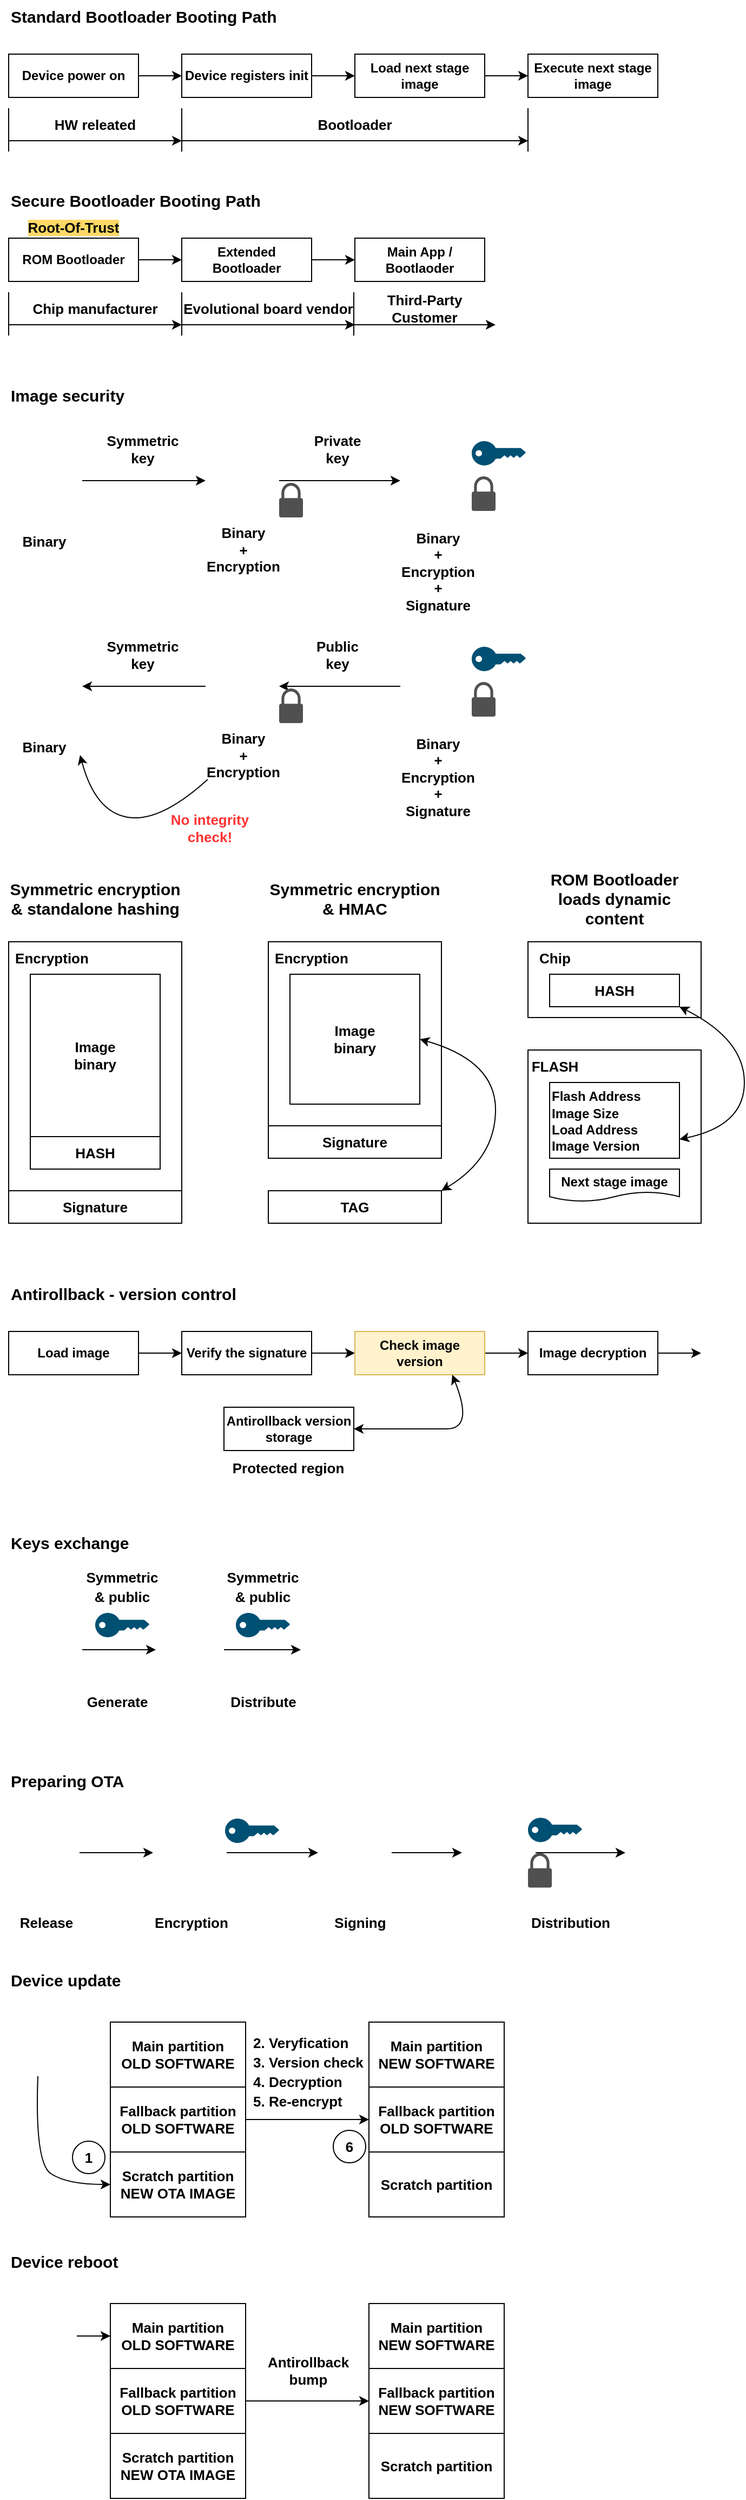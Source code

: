 <mxfile version="18.0.2" type="device"><diagram id="YSIJVKAD7gYGMuaM3SVP" name="Page-1"><mxGraphModel dx="1368" dy="773" grid="1" gridSize="10" guides="1" tooltips="1" connect="1" arrows="1" fold="1" page="1" pageScale="1" pageWidth="827" pageHeight="1169" math="0" shadow="0"><root><mxCell id="0"/><mxCell id="1" parent="0"/><mxCell id="O9xeJubvEOxVO4uhAvd--7" value="" style="edgeStyle=orthogonalEdgeStyle;rounded=0;orthogonalLoop=1;jettySize=auto;html=1;fontSize=15;" edge="1" parent="1" source="O9xeJubvEOxVO4uhAvd--1" target="O9xeJubvEOxVO4uhAvd--2"><mxGeometry relative="1" as="geometry"/></mxCell><mxCell id="O9xeJubvEOxVO4uhAvd--1" value="&lt;b&gt;Device power on&lt;/b&gt;" style="rounded=0;whiteSpace=wrap;html=1;" vertex="1" parent="1"><mxGeometry x="40" y="80" width="120" height="40" as="geometry"/></mxCell><mxCell id="O9xeJubvEOxVO4uhAvd--8" value="" style="edgeStyle=orthogonalEdgeStyle;rounded=0;orthogonalLoop=1;jettySize=auto;html=1;fontSize=15;" edge="1" parent="1" source="O9xeJubvEOxVO4uhAvd--2" target="O9xeJubvEOxVO4uhAvd--3"><mxGeometry relative="1" as="geometry"/></mxCell><mxCell id="O9xeJubvEOxVO4uhAvd--2" value="&lt;b&gt;Device registers init&lt;/b&gt;" style="rounded=0;whiteSpace=wrap;html=1;" vertex="1" parent="1"><mxGeometry x="200" y="80" width="120" height="40" as="geometry"/></mxCell><mxCell id="O9xeJubvEOxVO4uhAvd--10" value="" style="edgeStyle=orthogonalEdgeStyle;rounded=0;orthogonalLoop=1;jettySize=auto;html=1;fontSize=15;" edge="1" parent="1" source="O9xeJubvEOxVO4uhAvd--3" target="O9xeJubvEOxVO4uhAvd--4"><mxGeometry relative="1" as="geometry"/></mxCell><mxCell id="O9xeJubvEOxVO4uhAvd--3" value="&lt;b&gt;Load next stage image&lt;/b&gt;" style="rounded=0;whiteSpace=wrap;html=1;" vertex="1" parent="1"><mxGeometry x="360" y="80" width="120" height="40" as="geometry"/></mxCell><mxCell id="O9xeJubvEOxVO4uhAvd--4" value="&lt;b&gt;Execute next stage image&lt;/b&gt;" style="rounded=0;whiteSpace=wrap;html=1;" vertex="1" parent="1"><mxGeometry x="520" y="80" width="120" height="40" as="geometry"/></mxCell><mxCell id="O9xeJubvEOxVO4uhAvd--5" value="Standard Bootloader Booting Path" style="text;html=1;strokeColor=none;fillColor=none;align=left;verticalAlign=middle;whiteSpace=wrap;rounded=0;fontSize=15;fontStyle=1" vertex="1" parent="1"><mxGeometry x="40" y="30" width="260" height="30" as="geometry"/></mxCell><mxCell id="O9xeJubvEOxVO4uhAvd--11" value="" style="endArrow=none;html=1;rounded=0;fontSize=15;" edge="1" parent="1"><mxGeometry width="50" height="50" relative="1" as="geometry"><mxPoint x="40" y="170" as="sourcePoint"/><mxPoint x="40" y="130" as="targetPoint"/></mxGeometry></mxCell><mxCell id="O9xeJubvEOxVO4uhAvd--12" value="" style="endArrow=none;html=1;rounded=0;fontSize=15;" edge="1" parent="1"><mxGeometry width="50" height="50" relative="1" as="geometry"><mxPoint x="200" y="170" as="sourcePoint"/><mxPoint x="200" y="130" as="targetPoint"/></mxGeometry></mxCell><mxCell id="O9xeJubvEOxVO4uhAvd--13" value="" style="endArrow=none;html=1;rounded=0;fontSize=15;" edge="1" parent="1"><mxGeometry width="50" height="50" relative="1" as="geometry"><mxPoint x="520" y="170" as="sourcePoint"/><mxPoint x="520" y="130" as="targetPoint"/></mxGeometry></mxCell><mxCell id="O9xeJubvEOxVO4uhAvd--14" value="" style="endArrow=classic;html=1;rounded=0;fontSize=15;" edge="1" parent="1"><mxGeometry width="50" height="50" relative="1" as="geometry"><mxPoint x="40" y="160" as="sourcePoint"/><mxPoint x="200" y="160" as="targetPoint"/></mxGeometry></mxCell><mxCell id="O9xeJubvEOxVO4uhAvd--15" value="" style="endArrow=classic;html=1;rounded=0;fontSize=15;" edge="1" parent="1"><mxGeometry width="50" height="50" relative="1" as="geometry"><mxPoint x="200" y="160" as="sourcePoint"/><mxPoint x="520" y="160" as="targetPoint"/></mxGeometry></mxCell><mxCell id="O9xeJubvEOxVO4uhAvd--16" value="HW releated" style="text;html=1;strokeColor=none;fillColor=none;align=center;verticalAlign=middle;whiteSpace=wrap;rounded=0;fontSize=13;fontStyle=1" vertex="1" parent="1"><mxGeometry x="40" y="130" width="160" height="30" as="geometry"/></mxCell><mxCell id="O9xeJubvEOxVO4uhAvd--17" value="Bootloader" style="text;html=1;strokeColor=none;fillColor=none;align=center;verticalAlign=middle;whiteSpace=wrap;rounded=0;fontSize=13;fontStyle=1" vertex="1" parent="1"><mxGeometry x="200" y="130" width="320" height="30" as="geometry"/></mxCell><mxCell id="O9xeJubvEOxVO4uhAvd--18" value="" style="edgeStyle=orthogonalEdgeStyle;rounded=0;orthogonalLoop=1;jettySize=auto;html=1;fontSize=15;" edge="1" parent="1" source="O9xeJubvEOxVO4uhAvd--19" target="O9xeJubvEOxVO4uhAvd--21"><mxGeometry relative="1" as="geometry"/></mxCell><mxCell id="O9xeJubvEOxVO4uhAvd--19" value="&lt;b&gt;ROM Bootloader&lt;/b&gt;" style="rounded=0;whiteSpace=wrap;html=1;" vertex="1" parent="1"><mxGeometry x="40" y="250" width="120" height="40" as="geometry"/></mxCell><mxCell id="O9xeJubvEOxVO4uhAvd--20" value="" style="edgeStyle=orthogonalEdgeStyle;rounded=0;orthogonalLoop=1;jettySize=auto;html=1;fontSize=15;" edge="1" parent="1" source="O9xeJubvEOxVO4uhAvd--21" target="O9xeJubvEOxVO4uhAvd--23"><mxGeometry relative="1" as="geometry"/></mxCell><mxCell id="O9xeJubvEOxVO4uhAvd--21" value="&lt;b&gt;Extended Bootloader&lt;/b&gt;" style="rounded=0;whiteSpace=wrap;html=1;" vertex="1" parent="1"><mxGeometry x="200" y="250" width="120" height="40" as="geometry"/></mxCell><mxCell id="O9xeJubvEOxVO4uhAvd--23" value="&lt;b&gt;Main App / Bootlaoder&lt;/b&gt;" style="rounded=0;whiteSpace=wrap;html=1;" vertex="1" parent="1"><mxGeometry x="360" y="250" width="120" height="40" as="geometry"/></mxCell><mxCell id="O9xeJubvEOxVO4uhAvd--25" value="Secure Bootloader Booting Path" style="text;html=1;strokeColor=none;fillColor=none;align=left;verticalAlign=middle;whiteSpace=wrap;rounded=0;fontSize=15;fontStyle=1" vertex="1" parent="1"><mxGeometry x="40" y="200" width="260" height="30" as="geometry"/></mxCell><mxCell id="O9xeJubvEOxVO4uhAvd--26" value="" style="endArrow=none;html=1;rounded=0;fontSize=15;" edge="1" parent="1"><mxGeometry width="50" height="50" relative="1" as="geometry"><mxPoint x="40" y="340" as="sourcePoint"/><mxPoint x="40" y="300" as="targetPoint"/></mxGeometry></mxCell><mxCell id="O9xeJubvEOxVO4uhAvd--27" value="" style="endArrow=none;html=1;rounded=0;fontSize=15;" edge="1" parent="1"><mxGeometry width="50" height="50" relative="1" as="geometry"><mxPoint x="200" y="340" as="sourcePoint"/><mxPoint x="200" y="300" as="targetPoint"/></mxGeometry></mxCell><mxCell id="O9xeJubvEOxVO4uhAvd--28" value="" style="endArrow=none;html=1;rounded=0;fontSize=15;" edge="1" parent="1"><mxGeometry width="50" height="50" relative="1" as="geometry"><mxPoint x="359" y="340" as="sourcePoint"/><mxPoint x="359" y="300" as="targetPoint"/></mxGeometry></mxCell><mxCell id="O9xeJubvEOxVO4uhAvd--29" value="" style="endArrow=classic;html=1;rounded=0;fontSize=15;" edge="1" parent="1"><mxGeometry width="50" height="50" relative="1" as="geometry"><mxPoint x="40" y="330" as="sourcePoint"/><mxPoint x="200" y="330" as="targetPoint"/></mxGeometry></mxCell><mxCell id="O9xeJubvEOxVO4uhAvd--30" value="" style="endArrow=classic;html=1;rounded=0;fontSize=15;entryX=1;entryY=1;entryDx=0;entryDy=0;" edge="1" parent="1" target="O9xeJubvEOxVO4uhAvd--32"><mxGeometry width="50" height="50" relative="1" as="geometry"><mxPoint x="200" y="330" as="sourcePoint"/><mxPoint x="520" y="330" as="targetPoint"/></mxGeometry></mxCell><mxCell id="O9xeJubvEOxVO4uhAvd--31" value="Chip manufacturer" style="text;html=1;strokeColor=none;fillColor=none;align=center;verticalAlign=middle;whiteSpace=wrap;rounded=0;fontSize=13;fontStyle=1" vertex="1" parent="1"><mxGeometry x="40" y="300" width="160" height="30" as="geometry"/></mxCell><mxCell id="O9xeJubvEOxVO4uhAvd--32" value="Evolutional board vendor" style="text;html=1;strokeColor=none;fillColor=none;align=center;verticalAlign=middle;whiteSpace=wrap;rounded=0;fontSize=13;fontStyle=1" vertex="1" parent="1"><mxGeometry x="200" y="300" width="160" height="30" as="geometry"/></mxCell><mxCell id="O9xeJubvEOxVO4uhAvd--34" value="" style="endArrow=none;html=1;rounded=0;fontSize=15;" edge="1" parent="1"><mxGeometry width="50" height="50" relative="1" as="geometry"><mxPoint x="359" y="340" as="sourcePoint"/><mxPoint x="359" y="300" as="targetPoint"/></mxGeometry></mxCell><mxCell id="O9xeJubvEOxVO4uhAvd--36" value="" style="endArrow=classic;html=1;rounded=0;fontSize=15;entryX=1;entryY=1;entryDx=0;entryDy=0;" edge="1" parent="1" target="O9xeJubvEOxVO4uhAvd--37"><mxGeometry width="50" height="50" relative="1" as="geometry"><mxPoint x="359" y="330" as="sourcePoint"/><mxPoint x="679" y="330" as="targetPoint"/></mxGeometry></mxCell><mxCell id="O9xeJubvEOxVO4uhAvd--37" value="Third-Party Customer" style="text;html=1;strokeColor=none;fillColor=none;align=center;verticalAlign=middle;whiteSpace=wrap;rounded=0;fontSize=13;fontStyle=1" vertex="1" parent="1"><mxGeometry x="359" y="300" width="131" height="30" as="geometry"/></mxCell><mxCell id="O9xeJubvEOxVO4uhAvd--38" value="&lt;span style=&quot;background-color: rgb(255, 217, 102);&quot;&gt;Root-Of-Trust&lt;/span&gt;" style="text;html=1;strokeColor=none;fillColor=none;align=center;verticalAlign=middle;whiteSpace=wrap;rounded=0;fontSize=13;fontStyle=1" vertex="1" parent="1"><mxGeometry x="40" y="230" width="120" height="20" as="geometry"/></mxCell><mxCell id="O9xeJubvEOxVO4uhAvd--43" value="" style="edgeStyle=orthogonalEdgeStyle;rounded=0;orthogonalLoop=1;jettySize=auto;html=1;fontSize=13;fontColor=#FFD966;" edge="1" parent="1" source="O9xeJubvEOxVO4uhAvd--39" target="O9xeJubvEOxVO4uhAvd--41"><mxGeometry relative="1" as="geometry"/></mxCell><mxCell id="O9xeJubvEOxVO4uhAvd--39" value="" style="shape=image;html=1;verticalAlign=top;verticalLabelPosition=bottom;labelBackgroundColor=#ffffff;imageAspect=0;aspect=fixed;image=https://cdn1.iconfinder.com/data/icons/bootstrap-vol-2/16/file-earmark-binary-128.png;fontSize=13;fontColor=#FFD966;" vertex="1" parent="1"><mxGeometry x="40" y="440" width="68" height="68" as="geometry"/></mxCell><mxCell id="O9xeJubvEOxVO4uhAvd--40" value="Image security" style="text;html=1;strokeColor=none;fillColor=none;align=left;verticalAlign=middle;whiteSpace=wrap;rounded=0;fontSize=15;fontStyle=1" vertex="1" parent="1"><mxGeometry x="40" y="380" width="260" height="30" as="geometry"/></mxCell><mxCell id="O9xeJubvEOxVO4uhAvd--44" value="" style="edgeStyle=orthogonalEdgeStyle;rounded=0;orthogonalLoop=1;jettySize=auto;html=1;fontSize=13;fontColor=#FFD966;" edge="1" parent="1" source="O9xeJubvEOxVO4uhAvd--41" target="O9xeJubvEOxVO4uhAvd--42"><mxGeometry relative="1" as="geometry"/></mxCell><mxCell id="O9xeJubvEOxVO4uhAvd--41" value="" style="shape=image;html=1;verticalAlign=top;verticalLabelPosition=bottom;labelBackgroundColor=#ffffff;imageAspect=0;aspect=fixed;image=https://cdn1.iconfinder.com/data/icons/bootstrap-vol-2/16/file-earmark-binary-128.png;fontSize=13;fontColor=#FFD966;" vertex="1" parent="1"><mxGeometry x="222" y="440" width="68" height="68" as="geometry"/></mxCell><mxCell id="O9xeJubvEOxVO4uhAvd--42" value="" style="shape=image;html=1;verticalAlign=top;verticalLabelPosition=bottom;labelBackgroundColor=#ffffff;imageAspect=0;aspect=fixed;image=https://cdn1.iconfinder.com/data/icons/bootstrap-vol-2/16/file-earmark-binary-128.png;fontSize=13;fontColor=#FFD966;" vertex="1" parent="1"><mxGeometry x="402" y="440" width="68" height="68" as="geometry"/></mxCell><mxCell id="O9xeJubvEOxVO4uhAvd--45" value="Symmetric&lt;br&gt;key" style="text;html=1;strokeColor=none;fillColor=none;align=center;verticalAlign=middle;whiteSpace=wrap;rounded=0;fontSize=13;fontStyle=1" vertex="1" parent="1"><mxGeometry x="108" y="430" width="112" height="30" as="geometry"/></mxCell><mxCell id="O9xeJubvEOxVO4uhAvd--46" value="Private&lt;br&gt;key" style="text;html=1;strokeColor=none;fillColor=none;align=center;verticalAlign=middle;whiteSpace=wrap;rounded=0;fontSize=13;fontStyle=1" vertex="1" parent="1"><mxGeometry x="288" y="430" width="112" height="30" as="geometry"/></mxCell><mxCell id="O9xeJubvEOxVO4uhAvd--47" value="" style="sketch=0;pointerEvents=1;shadow=0;dashed=0;html=1;strokeColor=none;fillColor=#505050;labelPosition=center;verticalLabelPosition=bottom;verticalAlign=top;outlineConnect=0;align=center;shape=mxgraph.office.security.lock_protected;labelBackgroundColor=#FFD966;fontSize=13;fontColor=#FFD966;" vertex="1" parent="1"><mxGeometry x="290" y="476" width="22" height="32" as="geometry"/></mxCell><mxCell id="O9xeJubvEOxVO4uhAvd--48" value="" style="points=[[0,0.5,0],[0.24,0,0],[0.5,0.28,0],[0.995,0.475,0],[0.5,0.72,0],[0.24,1,0]];verticalLabelPosition=bottom;sketch=0;html=1;verticalAlign=top;aspect=fixed;align=center;pointerEvents=1;shape=mxgraph.cisco19.key;fillColor=#005073;strokeColor=none;labelBackgroundColor=#FFD966;fontSize=13;fontColor=#FFD966;" vertex="1" parent="1"><mxGeometry x="468" y="437.5" width="50" height="22.5" as="geometry"/></mxCell><mxCell id="O9xeJubvEOxVO4uhAvd--49" value="" style="sketch=0;pointerEvents=1;shadow=0;dashed=0;html=1;strokeColor=none;fillColor=#505050;labelPosition=center;verticalLabelPosition=bottom;verticalAlign=top;outlineConnect=0;align=center;shape=mxgraph.office.security.lock_protected;labelBackgroundColor=#FFD966;fontSize=13;fontColor=#FFD966;" vertex="1" parent="1"><mxGeometry x="468" y="470" width="22" height="32" as="geometry"/></mxCell><mxCell id="O9xeJubvEOxVO4uhAvd--50" value="Binary" style="text;html=1;strokeColor=none;fillColor=none;align=center;verticalAlign=middle;whiteSpace=wrap;rounded=0;fontSize=13;fontStyle=1" vertex="1" parent="1"><mxGeometry x="40" y="515" width="66" height="30" as="geometry"/></mxCell><mxCell id="O9xeJubvEOxVO4uhAvd--51" value="Binary&lt;br&gt;+&lt;br&gt;Encryption" style="text;html=1;strokeColor=none;fillColor=none;align=center;verticalAlign=middle;whiteSpace=wrap;rounded=0;fontSize=13;fontStyle=1" vertex="1" parent="1"><mxGeometry x="224" y="515" width="66" height="45" as="geometry"/></mxCell><mxCell id="O9xeJubvEOxVO4uhAvd--52" value="Binary&lt;br&gt;+&lt;br&gt;Encryption&lt;br&gt;+&lt;br&gt;Signature" style="text;html=1;strokeColor=none;fillColor=none;align=center;verticalAlign=middle;whiteSpace=wrap;rounded=0;fontSize=13;fontStyle=1" vertex="1" parent="1"><mxGeometry x="404" y="515" width="66" height="85.5" as="geometry"/></mxCell><mxCell id="O9xeJubvEOxVO4uhAvd--54" value="" style="shape=image;html=1;verticalAlign=top;verticalLabelPosition=bottom;labelBackgroundColor=#ffffff;imageAspect=0;aspect=fixed;image=https://cdn1.iconfinder.com/data/icons/bootstrap-vol-2/16/file-earmark-binary-128.png;fontSize=13;fontColor=#FFD966;" vertex="1" parent="1"><mxGeometry x="40" y="630" width="68" height="68" as="geometry"/></mxCell><mxCell id="O9xeJubvEOxVO4uhAvd--68" style="edgeStyle=orthogonalEdgeStyle;rounded=0;orthogonalLoop=1;jettySize=auto;html=1;fontSize=13;fontColor=#FFD966;" edge="1" parent="1" source="O9xeJubvEOxVO4uhAvd--56" target="O9xeJubvEOxVO4uhAvd--54"><mxGeometry relative="1" as="geometry"/></mxCell><mxCell id="O9xeJubvEOxVO4uhAvd--56" value="" style="shape=image;html=1;verticalAlign=top;verticalLabelPosition=bottom;labelBackgroundColor=#ffffff;imageAspect=0;aspect=fixed;image=https://cdn1.iconfinder.com/data/icons/bootstrap-vol-2/16/file-earmark-binary-128.png;fontSize=13;fontColor=#FFD966;" vertex="1" parent="1"><mxGeometry x="222" y="630" width="68" height="68" as="geometry"/></mxCell><mxCell id="O9xeJubvEOxVO4uhAvd--69" style="edgeStyle=orthogonalEdgeStyle;rounded=0;orthogonalLoop=1;jettySize=auto;html=1;fontSize=13;fontColor=#FFD966;" edge="1" parent="1" source="O9xeJubvEOxVO4uhAvd--57" target="O9xeJubvEOxVO4uhAvd--56"><mxGeometry relative="1" as="geometry"/></mxCell><mxCell id="O9xeJubvEOxVO4uhAvd--57" value="" style="shape=image;html=1;verticalAlign=top;verticalLabelPosition=bottom;labelBackgroundColor=#ffffff;imageAspect=0;aspect=fixed;image=https://cdn1.iconfinder.com/data/icons/bootstrap-vol-2/16/file-earmark-binary-128.png;fontSize=13;fontColor=#FFD966;" vertex="1" parent="1"><mxGeometry x="402" y="630" width="68" height="68" as="geometry"/></mxCell><mxCell id="O9xeJubvEOxVO4uhAvd--58" value="Symmetric&lt;br&gt;key" style="text;html=1;strokeColor=none;fillColor=none;align=center;verticalAlign=middle;whiteSpace=wrap;rounded=0;fontSize=13;fontStyle=1" vertex="1" parent="1"><mxGeometry x="108" y="620" width="112" height="30" as="geometry"/></mxCell><mxCell id="O9xeJubvEOxVO4uhAvd--59" value="Public&lt;br&gt;key" style="text;html=1;strokeColor=none;fillColor=none;align=center;verticalAlign=middle;whiteSpace=wrap;rounded=0;fontSize=13;fontStyle=1" vertex="1" parent="1"><mxGeometry x="288" y="620" width="112" height="30" as="geometry"/></mxCell><mxCell id="O9xeJubvEOxVO4uhAvd--60" value="" style="sketch=0;pointerEvents=1;shadow=0;dashed=0;html=1;strokeColor=none;fillColor=#505050;labelPosition=center;verticalLabelPosition=bottom;verticalAlign=top;outlineConnect=0;align=center;shape=mxgraph.office.security.lock_protected;labelBackgroundColor=#FFD966;fontSize=13;fontColor=#FFD966;" vertex="1" parent="1"><mxGeometry x="290" y="666" width="22" height="32" as="geometry"/></mxCell><mxCell id="O9xeJubvEOxVO4uhAvd--61" value="" style="points=[[0,0.5,0],[0.24,0,0],[0.5,0.28,0],[0.995,0.475,0],[0.5,0.72,0],[0.24,1,0]];verticalLabelPosition=bottom;sketch=0;html=1;verticalAlign=top;aspect=fixed;align=center;pointerEvents=1;shape=mxgraph.cisco19.key;fillColor=#005073;strokeColor=none;labelBackgroundColor=#FFD966;fontSize=13;fontColor=#FFD966;" vertex="1" parent="1"><mxGeometry x="468" y="627.5" width="50" height="22.5" as="geometry"/></mxCell><mxCell id="O9xeJubvEOxVO4uhAvd--62" value="" style="sketch=0;pointerEvents=1;shadow=0;dashed=0;html=1;strokeColor=none;fillColor=#505050;labelPosition=center;verticalLabelPosition=bottom;verticalAlign=top;outlineConnect=0;align=center;shape=mxgraph.office.security.lock_protected;labelBackgroundColor=#FFD966;fontSize=13;fontColor=#FFD966;" vertex="1" parent="1"><mxGeometry x="468" y="660" width="22" height="32" as="geometry"/></mxCell><mxCell id="O9xeJubvEOxVO4uhAvd--63" value="Binary" style="text;html=1;strokeColor=none;fillColor=none;align=center;verticalAlign=middle;whiteSpace=wrap;rounded=0;fontSize=13;fontStyle=1" vertex="1" parent="1"><mxGeometry x="40" y="705" width="66" height="30" as="geometry"/></mxCell><mxCell id="O9xeJubvEOxVO4uhAvd--64" value="Binary&lt;br&gt;+&lt;br&gt;Encryption" style="text;html=1;strokeColor=none;fillColor=none;align=center;verticalAlign=middle;whiteSpace=wrap;rounded=0;fontSize=13;fontStyle=1" vertex="1" parent="1"><mxGeometry x="224" y="705" width="66" height="45" as="geometry"/></mxCell><mxCell id="O9xeJubvEOxVO4uhAvd--65" value="Binary&lt;br&gt;+&lt;br&gt;Encryption&lt;br&gt;+&lt;br&gt;Signature" style="text;html=1;strokeColor=none;fillColor=none;align=center;verticalAlign=middle;whiteSpace=wrap;rounded=0;fontSize=13;fontStyle=1" vertex="1" parent="1"><mxGeometry x="404" y="705" width="66" height="85.5" as="geometry"/></mxCell><mxCell id="O9xeJubvEOxVO4uhAvd--72" value="" style="curved=1;endArrow=classic;html=1;rounded=0;fontSize=13;fontColor=#FFD966;entryX=1;entryY=0.75;entryDx=0;entryDy=0;exitX=0;exitY=1;exitDx=0;exitDy=0;" edge="1" parent="1" source="O9xeJubvEOxVO4uhAvd--64" target="O9xeJubvEOxVO4uhAvd--63"><mxGeometry width="50" height="50" relative="1" as="geometry"><mxPoint x="210" y="840" as="sourcePoint"/><mxPoint x="260" y="790" as="targetPoint"/><Array as="points"><mxPoint x="180" y="790"/><mxPoint x="120" y="780"/></Array></mxGeometry></mxCell><mxCell id="O9xeJubvEOxVO4uhAvd--73" value="&lt;font color=&quot;#ff3333&quot;&gt;No integrity check!&lt;/font&gt;" style="text;html=1;strokeColor=none;fillColor=none;align=center;verticalAlign=middle;whiteSpace=wrap;rounded=0;fontSize=13;fontStyle=1" vertex="1" parent="1"><mxGeometry x="170" y="780" width="112" height="30" as="geometry"/></mxCell><mxCell id="O9xeJubvEOxVO4uhAvd--76" value="" style="rounded=0;whiteSpace=wrap;html=1;labelBackgroundColor=#FFFFFF;fontSize=13;fontColor=#000000;fontStyle=1" vertex="1" parent="1"><mxGeometry x="40" y="900" width="160" height="230" as="geometry"/></mxCell><mxCell id="O9xeJubvEOxVO4uhAvd--77" value="Image&lt;br&gt;binary" style="rounded=0;whiteSpace=wrap;html=1;labelBackgroundColor=#FFFFFF;fontSize=13;fontColor=#000000;fontStyle=1" vertex="1" parent="1"><mxGeometry x="60" y="930" width="120" height="150" as="geometry"/></mxCell><mxCell id="O9xeJubvEOxVO4uhAvd--78" value="&lt;font&gt;HASH&lt;/font&gt;" style="rounded=0;whiteSpace=wrap;html=1;labelBackgroundColor=#FFFFFF;fontSize=13;fontColor=#000000;fontStyle=1" vertex="1" parent="1"><mxGeometry x="60" y="1080" width="120" height="30" as="geometry"/></mxCell><mxCell id="O9xeJubvEOxVO4uhAvd--79" value="&lt;font&gt;Signature&lt;/font&gt;" style="rounded=0;whiteSpace=wrap;html=1;labelBackgroundColor=#FFFFFF;fontSize=13;fontColor=#000000;fontStyle=1" vertex="1" parent="1"><mxGeometry x="40" y="1130" width="160" height="30" as="geometry"/></mxCell><mxCell id="O9xeJubvEOxVO4uhAvd--80" value="Encryption" style="text;html=1;strokeColor=none;fillColor=none;align=center;verticalAlign=middle;whiteSpace=wrap;rounded=0;labelBackgroundColor=#FFFFFF;fontSize=13;fontColor=#000000;fontStyle=1" vertex="1" parent="1"><mxGeometry x="40" y="900" width="80" height="30" as="geometry"/></mxCell><mxCell id="O9xeJubvEOxVO4uhAvd--81" value="Symmetric encryption &amp;amp; standalone hashing" style="text;html=1;strokeColor=none;fillColor=none;align=center;verticalAlign=middle;whiteSpace=wrap;rounded=0;fontSize=15;fontStyle=1" vertex="1" parent="1"><mxGeometry x="40" y="830" width="160" height="60" as="geometry"/></mxCell><mxCell id="O9xeJubvEOxVO4uhAvd--82" value="" style="rounded=0;whiteSpace=wrap;html=1;labelBackgroundColor=#FFFFFF;fontSize=13;fontColor=#000000;fontStyle=1" vertex="1" parent="1"><mxGeometry x="280" y="900" width="160" height="170" as="geometry"/></mxCell><mxCell id="O9xeJubvEOxVO4uhAvd--83" value="Image&lt;br&gt;binary" style="rounded=0;whiteSpace=wrap;html=1;labelBackgroundColor=#FFFFFF;fontSize=13;fontColor=#000000;fontStyle=1" vertex="1" parent="1"><mxGeometry x="300" y="930" width="120" height="120" as="geometry"/></mxCell><mxCell id="O9xeJubvEOxVO4uhAvd--85" value="&lt;font&gt;Signature&lt;/font&gt;" style="rounded=0;whiteSpace=wrap;html=1;labelBackgroundColor=#FFFFFF;fontSize=13;fontColor=#000000;fontStyle=1" vertex="1" parent="1"><mxGeometry x="280" y="1070" width="160" height="30" as="geometry"/></mxCell><mxCell id="O9xeJubvEOxVO4uhAvd--86" value="Encryption" style="text;html=1;strokeColor=none;fillColor=none;align=center;verticalAlign=middle;whiteSpace=wrap;rounded=0;labelBackgroundColor=#FFFFFF;fontSize=13;fontColor=#000000;fontStyle=1" vertex="1" parent="1"><mxGeometry x="280" y="900" width="80" height="30" as="geometry"/></mxCell><mxCell id="O9xeJubvEOxVO4uhAvd--87" value="Symmetric encryption &amp;amp; HMAC" style="text;html=1;strokeColor=none;fillColor=none;align=center;verticalAlign=middle;whiteSpace=wrap;rounded=0;fontSize=15;fontStyle=1" vertex="1" parent="1"><mxGeometry x="280" y="830" width="160" height="60" as="geometry"/></mxCell><mxCell id="O9xeJubvEOxVO4uhAvd--88" value="&lt;font&gt;TAG&lt;/font&gt;" style="rounded=0;whiteSpace=wrap;html=1;labelBackgroundColor=#FFFFFF;fontSize=13;fontColor=#000000;fontStyle=1" vertex="1" parent="1"><mxGeometry x="280" y="1130" width="160" height="30" as="geometry"/></mxCell><mxCell id="O9xeJubvEOxVO4uhAvd--89" value="" style="curved=1;endArrow=classic;html=1;rounded=0;fontSize=13;fontColor=#000000;exitX=1;exitY=0.5;exitDx=0;exitDy=0;startArrow=classic;startFill=1;entryX=1;entryY=0;entryDx=0;entryDy=0;" edge="1" parent="1" source="O9xeJubvEOxVO4uhAvd--83" target="O9xeJubvEOxVO4uhAvd--88"><mxGeometry width="50" height="50" relative="1" as="geometry"><mxPoint x="460" y="1100" as="sourcePoint"/><mxPoint x="440" y="1120" as="targetPoint"/><Array as="points"><mxPoint x="490" y="1010"/><mxPoint x="490" y="1100"/></Array></mxGeometry></mxCell><mxCell id="O9xeJubvEOxVO4uhAvd--90" value="" style="rounded=0;whiteSpace=wrap;html=1;labelBackgroundColor=#FFFFFF;fontSize=13;fontColor=#000000;fontStyle=1" vertex="1" parent="1"><mxGeometry x="520" y="900" width="160" height="70" as="geometry"/></mxCell><mxCell id="O9xeJubvEOxVO4uhAvd--91" value="HASH" style="rounded=0;whiteSpace=wrap;html=1;labelBackgroundColor=#FFFFFF;fontSize=13;fontColor=#000000;fontStyle=1" vertex="1" parent="1"><mxGeometry x="540" y="930" width="120" height="30" as="geometry"/></mxCell><mxCell id="O9xeJubvEOxVO4uhAvd--92" value="" style="rounded=0;whiteSpace=wrap;html=1;labelBackgroundColor=#FFFFFF;fontSize=13;fontColor=#000000;fontStyle=1" vertex="1" parent="1"><mxGeometry x="520" y="1000" width="160" height="160" as="geometry"/></mxCell><mxCell id="O9xeJubvEOxVO4uhAvd--93" value="Chip" style="text;html=1;strokeColor=none;fillColor=none;align=center;verticalAlign=middle;whiteSpace=wrap;rounded=0;labelBackgroundColor=#FFFFFF;fontSize=13;fontColor=#000000;fontStyle=1" vertex="1" parent="1"><mxGeometry x="520" y="900" width="50" height="30" as="geometry"/></mxCell><mxCell id="O9xeJubvEOxVO4uhAvd--94" value="ROM Bootloader loads dynamic content" style="text;html=1;strokeColor=none;fillColor=none;align=center;verticalAlign=middle;whiteSpace=wrap;rounded=0;fontSize=15;fontStyle=1" vertex="1" parent="1"><mxGeometry x="520" y="830" width="160" height="60" as="geometry"/></mxCell><mxCell id="O9xeJubvEOxVO4uhAvd--95" value="&lt;font style=&quot;font-size: 12px;&quot;&gt;Flash Address&lt;br&gt;Image Size&lt;br&gt;Load Address&lt;br&gt;&lt;/font&gt;&lt;div style=&quot;font-size: 12px;&quot;&gt;&lt;font style=&quot;font-size: 12px;&quot;&gt;Image Version&lt;/font&gt;&lt;/div&gt;" style="rounded=0;whiteSpace=wrap;html=1;labelBackgroundColor=#FFFFFF;fontSize=13;fontColor=#000000;fontStyle=1;align=left;" vertex="1" parent="1"><mxGeometry x="540" y="1030" width="120" height="70" as="geometry"/></mxCell><mxCell id="O9xeJubvEOxVO4uhAvd--96" value="" style="curved=1;endArrow=classic;html=1;rounded=0;fontSize=13;fontColor=#000000;exitX=1;exitY=1;exitDx=0;exitDy=0;startArrow=classic;startFill=1;entryX=1;entryY=0.75;entryDx=0;entryDy=0;" edge="1" parent="1" source="O9xeJubvEOxVO4uhAvd--91" target="O9xeJubvEOxVO4uhAvd--95"><mxGeometry width="50" height="50" relative="1" as="geometry"><mxPoint x="700" y="1100" as="sourcePoint"/><mxPoint x="680" y="1120" as="targetPoint"/><Array as="points"><mxPoint x="720" y="990"/><mxPoint x="720" y="1070"/></Array></mxGeometry></mxCell><mxCell id="O9xeJubvEOxVO4uhAvd--97" value="FLASH" style="text;html=1;strokeColor=none;fillColor=none;align=center;verticalAlign=middle;whiteSpace=wrap;rounded=0;labelBackgroundColor=#FFFFFF;fontSize=13;fontColor=#000000;fontStyle=1" vertex="1" parent="1"><mxGeometry x="520" y="1000" width="50" height="30" as="geometry"/></mxCell><mxCell id="O9xeJubvEOxVO4uhAvd--98" value="&lt;b&gt;&lt;font style=&quot;font-size: 12px;&quot;&gt;Next stage image&lt;/font&gt;&lt;/b&gt;" style="shape=document;whiteSpace=wrap;html=1;boundedLbl=1;labelBackgroundColor=#FFFFFF;fontSize=13;fontColor=#000000;" vertex="1" parent="1"><mxGeometry x="540" y="1110" width="120" height="30" as="geometry"/></mxCell><mxCell id="O9xeJubvEOxVO4uhAvd--99" value="" style="edgeStyle=orthogonalEdgeStyle;rounded=0;orthogonalLoop=1;jettySize=auto;html=1;fontSize=15;" edge="1" parent="1" source="O9xeJubvEOxVO4uhAvd--100" target="O9xeJubvEOxVO4uhAvd--102"><mxGeometry relative="1" as="geometry"/></mxCell><mxCell id="O9xeJubvEOxVO4uhAvd--100" value="&lt;b&gt;Load image&lt;/b&gt;" style="rounded=0;whiteSpace=wrap;html=1;" vertex="1" parent="1"><mxGeometry x="40" y="1260" width="120" height="40" as="geometry"/></mxCell><mxCell id="O9xeJubvEOxVO4uhAvd--101" value="" style="edgeStyle=orthogonalEdgeStyle;rounded=0;orthogonalLoop=1;jettySize=auto;html=1;fontSize=15;" edge="1" parent="1" source="O9xeJubvEOxVO4uhAvd--102" target="O9xeJubvEOxVO4uhAvd--104"><mxGeometry relative="1" as="geometry"/></mxCell><mxCell id="O9xeJubvEOxVO4uhAvd--102" value="&lt;b&gt;Verify the signature&lt;/b&gt;" style="rounded=0;whiteSpace=wrap;html=1;" vertex="1" parent="1"><mxGeometry x="200" y="1260" width="120" height="40" as="geometry"/></mxCell><mxCell id="O9xeJubvEOxVO4uhAvd--103" value="" style="edgeStyle=orthogonalEdgeStyle;rounded=0;orthogonalLoop=1;jettySize=auto;html=1;fontSize=15;" edge="1" parent="1" source="O9xeJubvEOxVO4uhAvd--104" target="O9xeJubvEOxVO4uhAvd--105"><mxGeometry relative="1" as="geometry"/></mxCell><mxCell id="O9xeJubvEOxVO4uhAvd--104" value="&lt;b&gt;Check image version&lt;/b&gt;" style="rounded=0;whiteSpace=wrap;html=1;fillColor=#fff2cc;strokeColor=#d6b656;" vertex="1" parent="1"><mxGeometry x="360" y="1260" width="120" height="40" as="geometry"/></mxCell><mxCell id="O9xeJubvEOxVO4uhAvd--114" style="edgeStyle=orthogonalEdgeStyle;rounded=0;orthogonalLoop=1;jettySize=auto;html=1;fontSize=12;fontColor=#000000;startArrow=none;startFill=0;" edge="1" parent="1" source="O9xeJubvEOxVO4uhAvd--105"><mxGeometry relative="1" as="geometry"><mxPoint x="680" y="1280" as="targetPoint"/></mxGeometry></mxCell><mxCell id="O9xeJubvEOxVO4uhAvd--105" value="&lt;b&gt;Image decryption&lt;/b&gt;" style="rounded=0;whiteSpace=wrap;html=1;" vertex="1" parent="1"><mxGeometry x="520" y="1260" width="120" height="40" as="geometry"/></mxCell><mxCell id="O9xeJubvEOxVO4uhAvd--106" value="Antirollback - version control" style="text;html=1;strokeColor=none;fillColor=none;align=left;verticalAlign=middle;whiteSpace=wrap;rounded=0;fontSize=15;fontStyle=1" vertex="1" parent="1"><mxGeometry x="40" y="1210" width="260" height="30" as="geometry"/></mxCell><mxCell id="O9xeJubvEOxVO4uhAvd--115" value="&lt;b&gt;Antirollback version storage&lt;/b&gt;" style="rounded=0;whiteSpace=wrap;html=1;" vertex="1" parent="1"><mxGeometry x="239" y="1330" width="120" height="40" as="geometry"/></mxCell><mxCell id="O9xeJubvEOxVO4uhAvd--116" value="&lt;font style=&quot;font-size: 13px;&quot;&gt;Protected region&lt;/font&gt;" style="text;html=1;strokeColor=none;fillColor=none;align=center;verticalAlign=middle;whiteSpace=wrap;rounded=0;fontSize=15;fontStyle=1" vertex="1" parent="1"><mxGeometry x="238" y="1370" width="121" height="30" as="geometry"/></mxCell><mxCell id="O9xeJubvEOxVO4uhAvd--117" value="" style="curved=1;endArrow=classic;html=1;rounded=0;fontSize=13;fontColor=#000000;exitX=0.75;exitY=1;exitDx=0;exitDy=0;startArrow=classic;startFill=1;entryX=1;entryY=0.5;entryDx=0;entryDy=0;" edge="1" parent="1" source="O9xeJubvEOxVO4uhAvd--104" target="O9xeJubvEOxVO4uhAvd--115"><mxGeometry width="50" height="50" relative="1" as="geometry"><mxPoint x="430" y="1315" as="sourcePoint"/><mxPoint x="450" y="1455" as="targetPoint"/><Array as="points"><mxPoint x="470" y="1350"/><mxPoint x="420" y="1350"/></Array></mxGeometry></mxCell><mxCell id="O9xeJubvEOxVO4uhAvd--124" value="" style="edgeStyle=orthogonalEdgeStyle;rounded=0;orthogonalLoop=1;jettySize=auto;html=1;fontSize=13;fontColor=#000000;startArrow=none;startFill=0;" edge="1" parent="1" source="O9xeJubvEOxVO4uhAvd--119" target="O9xeJubvEOxVO4uhAvd--122"><mxGeometry relative="1" as="geometry"/></mxCell><mxCell id="O9xeJubvEOxVO4uhAvd--119" value="" style="shape=image;html=1;verticalAlign=top;verticalLabelPosition=bottom;labelBackgroundColor=#ffffff;imageAspect=0;aspect=fixed;image=https://cdn0.iconfinder.com/data/icons/phosphor-duotone-vol-1/256/buildings-duotone-128.png;fontSize=13;fontColor=#000000;" vertex="1" parent="1"><mxGeometry x="40" y="1520" width="68" height="68" as="geometry"/></mxCell><mxCell id="O9xeJubvEOxVO4uhAvd--120" value="Keys exchange" style="text;html=1;strokeColor=none;fillColor=none;align=left;verticalAlign=middle;whiteSpace=wrap;rounded=0;fontSize=15;fontStyle=1" vertex="1" parent="1"><mxGeometry x="40" y="1440" width="260" height="30" as="geometry"/></mxCell><mxCell id="O9xeJubvEOxVO4uhAvd--125" value="" style="edgeStyle=orthogonalEdgeStyle;rounded=0;orthogonalLoop=1;jettySize=auto;html=1;fontSize=13;fontColor=#000000;startArrow=none;startFill=0;" edge="1" parent="1" source="O9xeJubvEOxVO4uhAvd--122" target="O9xeJubvEOxVO4uhAvd--123"><mxGeometry relative="1" as="geometry"/></mxCell><mxCell id="O9xeJubvEOxVO4uhAvd--122" value="" style="shape=image;html=1;verticalAlign=top;verticalLabelPosition=bottom;labelBackgroundColor=#ffffff;imageAspect=0;aspect=fixed;image=https://cdn1.iconfinder.com/data/icons/science-technology-outline-24-px/24/factory_company_building_manufacturer_powerplant-128.png;fontSize=13;fontColor=#000000;" vertex="1" parent="1"><mxGeometry x="176" y="1522.5" width="63" height="63" as="geometry"/></mxCell><mxCell id="O9xeJubvEOxVO4uhAvd--123" value="" style="shape=image;html=1;verticalAlign=top;verticalLabelPosition=bottom;labelBackgroundColor=#ffffff;imageAspect=0;aspect=fixed;image=https://cdn1.iconfinder.com/data/icons/computer-hardware-glyphs-vol-1/52/cpu__chip__electronics__applet__microchip__proceesor__pc-128.png;fontSize=13;fontColor=#000000;" vertex="1" parent="1"><mxGeometry x="310" y="1522.5" width="63" height="63" as="geometry"/></mxCell><mxCell id="O9xeJubvEOxVO4uhAvd--126" value="" style="points=[[0,0.5,0],[0.24,0,0],[0.5,0.28,0],[0.995,0.475,0],[0.5,0.72,0],[0.24,1,0]];verticalLabelPosition=bottom;sketch=0;html=1;verticalAlign=top;aspect=fixed;align=center;pointerEvents=1;shape=mxgraph.cisco19.key;fillColor=#005073;strokeColor=none;labelBackgroundColor=#FFD966;fontSize=13;fontColor=#FFD966;" vertex="1" parent="1"><mxGeometry x="120" y="1520" width="50" height="22.5" as="geometry"/></mxCell><mxCell id="O9xeJubvEOxVO4uhAvd--127" value="" style="points=[[0,0.5,0],[0.24,0,0],[0.5,0.28,0],[0.995,0.475,0],[0.5,0.72,0],[0.24,1,0]];verticalLabelPosition=bottom;sketch=0;html=1;verticalAlign=top;aspect=fixed;align=center;pointerEvents=1;shape=mxgraph.cisco19.key;fillColor=#005073;strokeColor=none;labelBackgroundColor=#FFD966;fontSize=13;fontColor=#FFD966;" vertex="1" parent="1"><mxGeometry x="250" y="1520" width="50" height="22.5" as="geometry"/></mxCell><mxCell id="O9xeJubvEOxVO4uhAvd--128" value="&lt;font style=&quot;font-size: 13px;&quot;&gt;Symmetric &lt;br&gt;&amp;amp; public&lt;/font&gt;" style="text;html=1;strokeColor=none;fillColor=none;align=center;verticalAlign=middle;whiteSpace=wrap;rounded=0;fontSize=15;fontStyle=1" vertex="1" parent="1"><mxGeometry x="120" y="1480" width="50" height="30" as="geometry"/></mxCell><mxCell id="O9xeJubvEOxVO4uhAvd--129" value="&lt;font style=&quot;font-size: 13px;&quot;&gt;Symmetric &lt;br&gt;&amp;amp; public&lt;/font&gt;" style="text;html=1;strokeColor=none;fillColor=none;align=center;verticalAlign=middle;whiteSpace=wrap;rounded=0;fontSize=15;fontStyle=1" vertex="1" parent="1"><mxGeometry x="250" y="1480" width="50" height="30" as="geometry"/></mxCell><mxCell id="O9xeJubvEOxVO4uhAvd--130" value="&lt;font style=&quot;font-size: 13px;&quot;&gt;Generate&lt;/font&gt;" style="text;html=1;strokeColor=none;fillColor=none;align=center;verticalAlign=middle;whiteSpace=wrap;rounded=0;fontSize=15;fontStyle=1" vertex="1" parent="1"><mxGeometry x="80" y="1585.5" width="121" height="30" as="geometry"/></mxCell><mxCell id="O9xeJubvEOxVO4uhAvd--131" value="&lt;font style=&quot;font-size: 13px;&quot;&gt;Distribute&lt;/font&gt;" style="text;html=1;strokeColor=none;fillColor=none;align=center;verticalAlign=middle;whiteSpace=wrap;rounded=0;fontSize=15;fontStyle=1" vertex="1" parent="1"><mxGeometry x="214.5" y="1585.5" width="121" height="30" as="geometry"/></mxCell><mxCell id="O9xeJubvEOxVO4uhAvd--141" value="" style="edgeStyle=orthogonalEdgeStyle;rounded=0;orthogonalLoop=1;jettySize=auto;html=1;fontSize=13;fontColor=#000000;startArrow=none;startFill=0;" edge="1" parent="1" source="O9xeJubvEOxVO4uhAvd--132" target="O9xeJubvEOxVO4uhAvd--134"><mxGeometry relative="1" as="geometry"/></mxCell><mxCell id="O9xeJubvEOxVO4uhAvd--132" value="" style="shape=image;html=1;verticalAlign=top;verticalLabelPosition=bottom;labelBackgroundColor=#ffffff;imageAspect=0;aspect=fixed;image=https://cdn1.iconfinder.com/data/icons/science-technology-outline-24-px/24/factory_company_building_manufacturer_powerplant-128.png;fontSize=13;fontColor=#000000;" vertex="1" parent="1"><mxGeometry x="42.5" y="1710" width="63" height="63" as="geometry"/></mxCell><mxCell id="O9xeJubvEOxVO4uhAvd--133" value="Preparing OTA" style="text;html=1;strokeColor=none;fillColor=none;align=left;verticalAlign=middle;whiteSpace=wrap;rounded=0;fontSize=15;fontStyle=1" vertex="1" parent="1"><mxGeometry x="40" y="1660" width="260" height="30" as="geometry"/></mxCell><mxCell id="O9xeJubvEOxVO4uhAvd--142" value="" style="edgeStyle=orthogonalEdgeStyle;rounded=0;orthogonalLoop=1;jettySize=auto;html=1;fontSize=13;fontColor=#000000;startArrow=none;startFill=0;" edge="1" parent="1" source="O9xeJubvEOxVO4uhAvd--134" target="O9xeJubvEOxVO4uhAvd--140"><mxGeometry relative="1" as="geometry"/></mxCell><mxCell id="O9xeJubvEOxVO4uhAvd--134" value="" style="shape=image;html=1;verticalAlign=top;verticalLabelPosition=bottom;labelBackgroundColor=#ffffff;imageAspect=0;aspect=fixed;image=https://cdn1.iconfinder.com/data/icons/bootstrap-vol-2/16/file-earmark-binary-128.png;fontSize=13;fontColor=#FFD966;" vertex="1" parent="1"><mxGeometry x="173.5" y="1707.5" width="68" height="68" as="geometry"/></mxCell><mxCell id="O9xeJubvEOxVO4uhAvd--135" value="" style="points=[[0,0.5,0],[0.24,0,0],[0.5,0.28,0],[0.995,0.475,0],[0.5,0.72,0],[0.24,1,0]];verticalLabelPosition=bottom;sketch=0;html=1;verticalAlign=top;aspect=fixed;align=center;pointerEvents=1;shape=mxgraph.cisco19.key;fillColor=#005073;strokeColor=none;labelBackgroundColor=#FFD966;fontSize=13;fontColor=#FFD966;" vertex="1" parent="1"><mxGeometry x="240" y="1710" width="50" height="22.5" as="geometry"/></mxCell><mxCell id="O9xeJubvEOxVO4uhAvd--145" value="" style="edgeStyle=orthogonalEdgeStyle;rounded=0;orthogonalLoop=1;jettySize=auto;html=1;fontSize=13;fontColor=#000000;startArrow=none;startFill=0;" edge="1" parent="1" source="O9xeJubvEOxVO4uhAvd--137" target="O9xeJubvEOxVO4uhAvd--144"><mxGeometry relative="1" as="geometry"/></mxCell><mxCell id="O9xeJubvEOxVO4uhAvd--137" value="" style="shape=image;html=1;verticalAlign=top;verticalLabelPosition=bottom;labelBackgroundColor=#ffffff;imageAspect=0;aspect=fixed;image=https://cdn1.iconfinder.com/data/icons/bootstrap-vol-2/16/file-earmark-binary-128.png;fontSize=13;fontColor=#FFD966;" vertex="1" parent="1"><mxGeometry x="459" y="1707.5" width="68" height="68" as="geometry"/></mxCell><mxCell id="O9xeJubvEOxVO4uhAvd--138" value="" style="points=[[0,0.5,0],[0.24,0,0],[0.5,0.28,0],[0.995,0.475,0],[0.5,0.72,0],[0.24,1,0]];verticalLabelPosition=bottom;sketch=0;html=1;verticalAlign=top;aspect=fixed;align=center;pointerEvents=1;shape=mxgraph.cisco19.key;fillColor=#005073;strokeColor=none;labelBackgroundColor=#FFD966;fontSize=13;fontColor=#FFD966;" vertex="1" parent="1"><mxGeometry x="520" y="1709.25" width="50" height="22.5" as="geometry"/></mxCell><mxCell id="O9xeJubvEOxVO4uhAvd--139" value="" style="sketch=0;pointerEvents=1;shadow=0;dashed=0;html=1;strokeColor=none;fillColor=#505050;labelPosition=center;verticalLabelPosition=bottom;verticalAlign=top;outlineConnect=0;align=center;shape=mxgraph.office.security.lock_protected;labelBackgroundColor=#FFD966;fontSize=13;fontColor=#FFD966;" vertex="1" parent="1"><mxGeometry x="520" y="1741.75" width="22" height="32" as="geometry"/></mxCell><mxCell id="O9xeJubvEOxVO4uhAvd--143" value="" style="edgeStyle=orthogonalEdgeStyle;rounded=0;orthogonalLoop=1;jettySize=auto;html=1;fontSize=13;fontColor=#000000;startArrow=none;startFill=0;" edge="1" parent="1" source="O9xeJubvEOxVO4uhAvd--140" target="O9xeJubvEOxVO4uhAvd--137"><mxGeometry relative="1" as="geometry"/></mxCell><mxCell id="O9xeJubvEOxVO4uhAvd--140" value="" style="shape=image;html=1;verticalAlign=top;verticalLabelPosition=bottom;labelBackgroundColor=#ffffff;imageAspect=0;aspect=fixed;image=https://cdn0.iconfinder.com/data/icons/phosphor-duotone-vol-1/256/buildings-duotone-128.png;fontSize=13;fontColor=#000000;" vertex="1" parent="1"><mxGeometry x="326" y="1707.5" width="68" height="68" as="geometry"/></mxCell><mxCell id="O9xeJubvEOxVO4uhAvd--144" value="" style="shape=image;html=1;verticalAlign=top;verticalLabelPosition=bottom;labelBackgroundColor=#ffffff;imageAspect=0;aspect=fixed;image=https://cdn1.iconfinder.com/data/icons/computer-hardware-glyphs-vol-1/52/cpu__chip__electronics__applet__microchip__proceesor__pc-128.png;fontSize=13;fontColor=#000000;" vertex="1" parent="1"><mxGeometry x="610" y="1710" width="63" height="63" as="geometry"/></mxCell><mxCell id="O9xeJubvEOxVO4uhAvd--146" value="&lt;font style=&quot;font-size: 13px;&quot;&gt;Release&lt;/font&gt;" style="text;html=1;strokeColor=none;fillColor=none;align=center;verticalAlign=middle;whiteSpace=wrap;rounded=0;fontSize=15;fontStyle=1" vertex="1" parent="1"><mxGeometry x="40" y="1790" width="70" height="30" as="geometry"/></mxCell><mxCell id="O9xeJubvEOxVO4uhAvd--147" value="&lt;font style=&quot;font-size: 13px;&quot;&gt;Encryption&lt;/font&gt;" style="text;html=1;strokeColor=none;fillColor=none;align=center;verticalAlign=middle;whiteSpace=wrap;rounded=0;fontSize=15;fontStyle=1" vertex="1" parent="1"><mxGeometry x="173.5" y="1790" width="70" height="30" as="geometry"/></mxCell><mxCell id="O9xeJubvEOxVO4uhAvd--148" value="&lt;font style=&quot;font-size: 13px;&quot;&gt;Signing&lt;/font&gt;" style="text;html=1;strokeColor=none;fillColor=none;align=center;verticalAlign=middle;whiteSpace=wrap;rounded=0;fontSize=15;fontStyle=1" vertex="1" parent="1"><mxGeometry x="330" y="1790" width="70" height="30" as="geometry"/></mxCell><mxCell id="O9xeJubvEOxVO4uhAvd--149" value="&lt;font style=&quot;font-size: 13px;&quot;&gt;Distribution&lt;/font&gt;" style="text;html=1;strokeColor=none;fillColor=none;align=center;verticalAlign=middle;whiteSpace=wrap;rounded=0;fontSize=15;fontStyle=1" vertex="1" parent="1"><mxGeometry x="459" y="1790" width="201" height="30" as="geometry"/></mxCell><mxCell id="O9xeJubvEOxVO4uhAvd--150" value="Device update" style="text;html=1;strokeColor=none;fillColor=none;align=left;verticalAlign=middle;whiteSpace=wrap;rounded=0;fontSize=15;fontStyle=1" vertex="1" parent="1"><mxGeometry x="40" y="1844" width="260" height="30" as="geometry"/></mxCell><mxCell id="O9xeJubvEOxVO4uhAvd--151" value="&lt;b&gt;Main partition&lt;br&gt;OLD SOFTWARE&lt;/b&gt;" style="rounded=0;whiteSpace=wrap;html=1;labelBackgroundColor=#FFFFFF;fontSize=13;fontColor=#000000;" vertex="1" parent="1"><mxGeometry x="134" y="1898" width="125" height="60" as="geometry"/></mxCell><mxCell id="O9xeJubvEOxVO4uhAvd--158" value="" style="edgeStyle=orthogonalEdgeStyle;rounded=0;orthogonalLoop=1;jettySize=auto;html=1;fontSize=13;fontColor=#000000;startArrow=none;startFill=0;entryX=0;entryY=0.5;entryDx=0;entryDy=0;" edge="1" parent="1" source="O9xeJubvEOxVO4uhAvd--152" target="O9xeJubvEOxVO4uhAvd--155"><mxGeometry relative="1" as="geometry"/></mxCell><mxCell id="O9xeJubvEOxVO4uhAvd--152" value="&lt;b&gt;Fallback partition&lt;br&gt;OLD SOFTWARE&lt;/b&gt;" style="rounded=0;whiteSpace=wrap;html=1;labelBackgroundColor=#FFFFFF;fontSize=13;fontColor=#000000;" vertex="1" parent="1"><mxGeometry x="134" y="1958" width="125" height="60" as="geometry"/></mxCell><mxCell id="O9xeJubvEOxVO4uhAvd--153" value="&lt;b&gt;Scratch partition&lt;br&gt;NEW OTA IMAGE&lt;br&gt;&lt;/b&gt;" style="rounded=0;whiteSpace=wrap;html=1;labelBackgroundColor=#FFFFFF;fontSize=13;fontColor=#000000;" vertex="1" parent="1"><mxGeometry x="134" y="2018" width="125" height="60" as="geometry"/></mxCell><mxCell id="O9xeJubvEOxVO4uhAvd--154" value="&lt;b&gt;Main partition&lt;br&gt;NEW SOFTWARE&lt;/b&gt;" style="rounded=0;whiteSpace=wrap;html=1;labelBackgroundColor=#FFFFFF;fontSize=13;fontColor=#000000;" vertex="1" parent="1"><mxGeometry x="373" y="1898" width="125" height="60" as="geometry"/></mxCell><mxCell id="O9xeJubvEOxVO4uhAvd--155" value="&lt;b&gt;Fallback partition&lt;br&gt;OLD SOFTWARE&lt;/b&gt;" style="rounded=0;whiteSpace=wrap;html=1;labelBackgroundColor=#FFFFFF;fontSize=13;fontColor=#000000;" vertex="1" parent="1"><mxGeometry x="373" y="1958" width="125" height="60" as="geometry"/></mxCell><mxCell id="O9xeJubvEOxVO4uhAvd--156" value="&lt;b&gt;Scratch partition&lt;/b&gt;" style="rounded=0;whiteSpace=wrap;html=1;labelBackgroundColor=#FFFFFF;fontSize=13;fontColor=#000000;" vertex="1" parent="1"><mxGeometry x="373" y="2018" width="125" height="60" as="geometry"/></mxCell><mxCell id="O9xeJubvEOxVO4uhAvd--159" value="&lt;font style=&quot;font-size: 13px;&quot;&gt;2. Veryfication&lt;br&gt;3. Version check&lt;br&gt;4. Decryption&lt;br&gt;5. Re-encrypt&lt;br&gt;&lt;/font&gt;" style="text;html=1;strokeColor=none;fillColor=none;align=left;verticalAlign=middle;whiteSpace=wrap;rounded=0;fontSize=15;fontStyle=1" vertex="1" parent="1"><mxGeometry x="264" y="1928" width="120" height="30" as="geometry"/></mxCell><mxCell id="O9xeJubvEOxVO4uhAvd--161" value="&lt;b&gt;1&lt;/b&gt;" style="ellipse;whiteSpace=wrap;html=1;aspect=fixed;labelBackgroundColor=#FFFFFF;fontSize=13;fontColor=#000000;" vertex="1" parent="1"><mxGeometry x="99" y="2008" width="30" height="30" as="geometry"/></mxCell><mxCell id="O9xeJubvEOxVO4uhAvd--162" value="&lt;b&gt;6&lt;/b&gt;" style="ellipse;whiteSpace=wrap;html=1;aspect=fixed;labelBackgroundColor=#FFFFFF;fontSize=13;fontColor=#000000;" vertex="1" parent="1"><mxGeometry x="340" y="1998" width="30" height="30" as="geometry"/></mxCell><mxCell id="O9xeJubvEOxVO4uhAvd--163" value="" style="shape=image;html=1;verticalAlign=top;verticalLabelPosition=bottom;labelBackgroundColor=#ffffff;imageAspect=0;aspect=fixed;image=https://cdn4.iconfinder.com/data/icons/ionicons/512/icon-ios7-world-outline-128.png;fontSize=13;fontColor=#000000;" vertex="1" parent="1"><mxGeometry x="40" y="1894" width="54" height="54" as="geometry"/></mxCell><mxCell id="O9xeJubvEOxVO4uhAvd--164" value="" style="curved=1;endArrow=classic;html=1;rounded=0;fontSize=13;fontColor=#000000;entryX=0;entryY=0.5;entryDx=0;entryDy=0;exitX=0.5;exitY=1;exitDx=0;exitDy=0;" edge="1" parent="1" source="O9xeJubvEOxVO4uhAvd--163" target="O9xeJubvEOxVO4uhAvd--153"><mxGeometry width="50" height="50" relative="1" as="geometry"><mxPoint x="54" y="1958" as="sourcePoint"/><mxPoint x="122" y="1948" as="targetPoint"/><Array as="points"><mxPoint x="64" y="2028"/><mxPoint x="94" y="2048"/></Array></mxGeometry></mxCell><mxCell id="O9xeJubvEOxVO4uhAvd--165" value="Device reboot" style="text;html=1;strokeColor=none;fillColor=none;align=left;verticalAlign=middle;whiteSpace=wrap;rounded=0;fontSize=15;fontStyle=1" vertex="1" parent="1"><mxGeometry x="40" y="2104" width="260" height="30" as="geometry"/></mxCell><mxCell id="O9xeJubvEOxVO4uhAvd--166" value="&lt;b&gt;Main partition&lt;br&gt;OLD SOFTWARE&lt;/b&gt;" style="rounded=0;whiteSpace=wrap;html=1;labelBackgroundColor=#FFFFFF;fontSize=13;fontColor=#000000;" vertex="1" parent="1"><mxGeometry x="134" y="2158" width="125" height="60" as="geometry"/></mxCell><mxCell id="O9xeJubvEOxVO4uhAvd--167" value="" style="edgeStyle=orthogonalEdgeStyle;rounded=0;orthogonalLoop=1;jettySize=auto;html=1;fontSize=13;fontColor=#000000;startArrow=none;startFill=0;entryX=0;entryY=0.5;entryDx=0;entryDy=0;" edge="1" parent="1" source="O9xeJubvEOxVO4uhAvd--168" target="O9xeJubvEOxVO4uhAvd--171"><mxGeometry relative="1" as="geometry"/></mxCell><mxCell id="O9xeJubvEOxVO4uhAvd--168" value="&lt;b&gt;Fallback partition&lt;br&gt;OLD SOFTWARE&lt;/b&gt;" style="rounded=0;whiteSpace=wrap;html=1;labelBackgroundColor=#FFFFFF;fontSize=13;fontColor=#000000;" vertex="1" parent="1"><mxGeometry x="134" y="2218" width="125" height="60" as="geometry"/></mxCell><mxCell id="O9xeJubvEOxVO4uhAvd--169" value="&lt;b&gt;Scratch partition&lt;br&gt;NEW OTA IMAGE&lt;br&gt;&lt;/b&gt;" style="rounded=0;whiteSpace=wrap;html=1;labelBackgroundColor=#FFFFFF;fontSize=13;fontColor=#000000;" vertex="1" parent="1"><mxGeometry x="134" y="2278" width="125" height="60" as="geometry"/></mxCell><mxCell id="O9xeJubvEOxVO4uhAvd--170" value="&lt;b&gt;Main partition&lt;br&gt;NEW SOFTWARE&lt;/b&gt;" style="rounded=0;whiteSpace=wrap;html=1;labelBackgroundColor=#FFFFFF;fontSize=13;fontColor=#000000;" vertex="1" parent="1"><mxGeometry x="373" y="2158" width="125" height="60" as="geometry"/></mxCell><mxCell id="O9xeJubvEOxVO4uhAvd--171" value="&lt;b&gt;Fallback partition&lt;br&gt;NEW SOFTWARE&lt;/b&gt;" style="rounded=0;whiteSpace=wrap;html=1;labelBackgroundColor=#FFFFFF;fontSize=13;fontColor=#000000;" vertex="1" parent="1"><mxGeometry x="373" y="2218" width="125" height="60" as="geometry"/></mxCell><mxCell id="O9xeJubvEOxVO4uhAvd--172" value="&lt;b&gt;Scratch partition&lt;/b&gt;" style="rounded=0;whiteSpace=wrap;html=1;labelBackgroundColor=#FFFFFF;fontSize=13;fontColor=#000000;" vertex="1" parent="1"><mxGeometry x="373" y="2278" width="125" height="60" as="geometry"/></mxCell><mxCell id="O9xeJubvEOxVO4uhAvd--173" value="&lt;font style=&quot;font-size: 13px;&quot;&gt;Antirollback&lt;br&gt;&lt;div style=&quot;&quot;&gt;&lt;span style=&quot;background-color: initial;&quot;&gt;bump&lt;/span&gt;&lt;/div&gt;&lt;/font&gt;" style="text;html=1;strokeColor=none;fillColor=none;align=center;verticalAlign=middle;whiteSpace=wrap;rounded=0;fontSize=15;fontStyle=1" vertex="1" parent="1"><mxGeometry x="264" y="2204" width="106" height="30" as="geometry"/></mxCell><mxCell id="O9xeJubvEOxVO4uhAvd--180" style="edgeStyle=orthogonalEdgeStyle;rounded=0;orthogonalLoop=1;jettySize=auto;html=1;entryX=0;entryY=0.5;entryDx=0;entryDy=0;fontSize=13;fontColor=#000000;startArrow=none;startFill=0;" edge="1" parent="1" source="O9xeJubvEOxVO4uhAvd--178" target="O9xeJubvEOxVO4uhAvd--166"><mxGeometry relative="1" as="geometry"/></mxCell><mxCell id="O9xeJubvEOxVO4uhAvd--178" value="" style="shape=image;html=1;verticalAlign=top;verticalLabelPosition=bottom;labelBackgroundColor=#ffffff;imageAspect=0;aspect=fixed;image=https://cdn1.iconfinder.com/data/icons/computer-hardware-glyphs-vol-1/52/cpu__chip__electronics__applet__microchip__proceesor__pc-128.png;fontSize=13;fontColor=#000000;" vertex="1" parent="1"><mxGeometry x="40" y="2156.5" width="63" height="63" as="geometry"/></mxCell></root></mxGraphModel></diagram></mxfile>